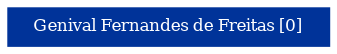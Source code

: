 strict digraph grafo3 {
	graph [bb="0,0,154,18", id=grafo3, overlap=False];
	node [label="\N", fontsize=8, shape=rectangle, style=filled];
	0 [label="Genival Fernandes de Freitas [0]", URL="http://lattes.cnpq.br/1304928249329716", color="#003399", fontcolor="#FFFFFF", height="0.25", pos="77,9", width="2.1389"];
}
